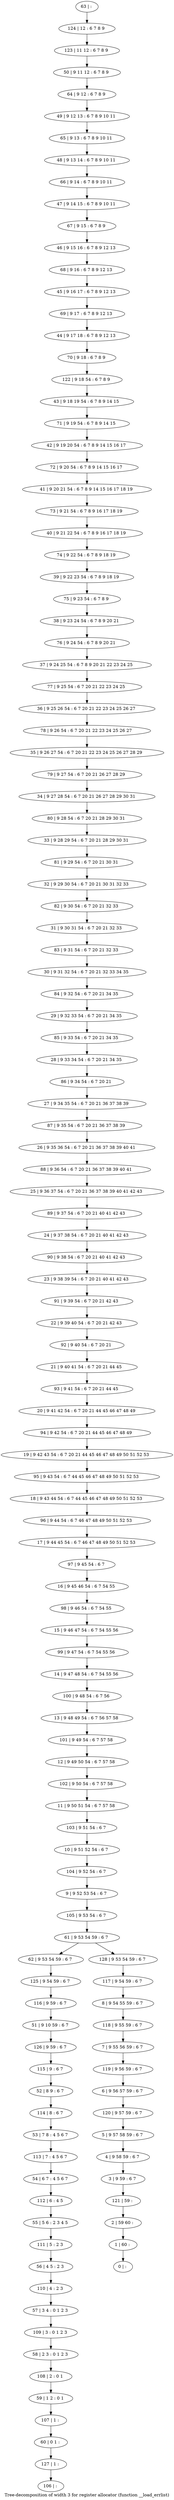 digraph G {
graph [label="Tree-decomposition of width 3 for register allocator (function __load_errlist)"]
0[label="0 | : "];
1[label="1 | 60 : "];
2[label="2 | 59 60 : "];
3[label="3 | 9 59 : 6 7 "];
4[label="4 | 9 58 59 : 6 7 "];
5[label="5 | 9 57 58 59 : 6 7 "];
6[label="6 | 9 56 57 59 : 6 7 "];
7[label="7 | 9 55 56 59 : 6 7 "];
8[label="8 | 9 54 55 59 : 6 7 "];
9[label="9 | 9 52 53 54 : 6 7 "];
10[label="10 | 9 51 52 54 : 6 7 "];
11[label="11 | 9 50 51 54 : 6 7 57 58 "];
12[label="12 | 9 49 50 54 : 6 7 57 58 "];
13[label="13 | 9 48 49 54 : 6 7 56 57 58 "];
14[label="14 | 9 47 48 54 : 6 7 54 55 56 "];
15[label="15 | 9 46 47 54 : 6 7 54 55 56 "];
16[label="16 | 9 45 46 54 : 6 7 54 55 "];
17[label="17 | 9 44 45 54 : 6 7 46 47 48 49 50 51 52 53 "];
18[label="18 | 9 43 44 54 : 6 7 44 45 46 47 48 49 50 51 52 53 "];
19[label="19 | 9 42 43 54 : 6 7 20 21 44 45 46 47 48 49 50 51 52 53 "];
20[label="20 | 9 41 42 54 : 6 7 20 21 44 45 46 47 48 49 "];
21[label="21 | 9 40 41 54 : 6 7 20 21 44 45 "];
22[label="22 | 9 39 40 54 : 6 7 20 21 42 43 "];
23[label="23 | 9 38 39 54 : 6 7 20 21 40 41 42 43 "];
24[label="24 | 9 37 38 54 : 6 7 20 21 40 41 42 43 "];
25[label="25 | 9 36 37 54 : 6 7 20 21 36 37 38 39 40 41 42 43 "];
26[label="26 | 9 35 36 54 : 6 7 20 21 36 37 38 39 40 41 "];
27[label="27 | 9 34 35 54 : 6 7 20 21 36 37 38 39 "];
28[label="28 | 9 33 34 54 : 6 7 20 21 34 35 "];
29[label="29 | 9 32 33 54 : 6 7 20 21 34 35 "];
30[label="30 | 9 31 32 54 : 6 7 20 21 32 33 34 35 "];
31[label="31 | 9 30 31 54 : 6 7 20 21 32 33 "];
32[label="32 | 9 29 30 54 : 6 7 20 21 30 31 32 33 "];
33[label="33 | 9 28 29 54 : 6 7 20 21 28 29 30 31 "];
34[label="34 | 9 27 28 54 : 6 7 20 21 26 27 28 29 30 31 "];
35[label="35 | 9 26 27 54 : 6 7 20 21 22 23 24 25 26 27 28 29 "];
36[label="36 | 9 25 26 54 : 6 7 20 21 22 23 24 25 26 27 "];
37[label="37 | 9 24 25 54 : 6 7 8 9 20 21 22 23 24 25 "];
38[label="38 | 9 23 24 54 : 6 7 8 9 20 21 "];
39[label="39 | 9 22 23 54 : 6 7 8 9 18 19 "];
40[label="40 | 9 21 22 54 : 6 7 8 9 16 17 18 19 "];
41[label="41 | 9 20 21 54 : 6 7 8 9 14 15 16 17 18 19 "];
42[label="42 | 9 19 20 54 : 6 7 8 9 14 15 16 17 "];
43[label="43 | 9 18 19 54 : 6 7 8 9 14 15 "];
44[label="44 | 9 17 18 : 6 7 8 9 12 13 "];
45[label="45 | 9 16 17 : 6 7 8 9 12 13 "];
46[label="46 | 9 15 16 : 6 7 8 9 12 13 "];
47[label="47 | 9 14 15 : 6 7 8 9 10 11 "];
48[label="48 | 9 13 14 : 6 7 8 9 10 11 "];
49[label="49 | 9 12 13 : 6 7 8 9 10 11 "];
50[label="50 | 9 11 12 : 6 7 8 9 "];
51[label="51 | 9 10 59 : 6 7 "];
52[label="52 | 8 9 : 6 7 "];
53[label="53 | 7 8 : 4 5 6 7 "];
54[label="54 | 6 7 : 4 5 6 7 "];
55[label="55 | 5 6 : 2 3 4 5 "];
56[label="56 | 4 5 : 2 3 "];
57[label="57 | 3 4 : 0 1 2 3 "];
58[label="58 | 2 3 : 0 1 2 3 "];
59[label="59 | 1 2 : 0 1 "];
60[label="60 | 0 1 : "];
61[label="61 | 9 53 54 59 : 6 7 "];
62[label="62 | 9 53 54 59 : 6 7 "];
63[label="63 | : "];
64[label="64 | 9 12 : 6 7 8 9 "];
65[label="65 | 9 13 : 6 7 8 9 10 11 "];
66[label="66 | 9 14 : 6 7 8 9 10 11 "];
67[label="67 | 9 15 : 6 7 8 9 "];
68[label="68 | 9 16 : 6 7 8 9 12 13 "];
69[label="69 | 9 17 : 6 7 8 9 12 13 "];
70[label="70 | 9 18 : 6 7 8 9 "];
71[label="71 | 9 19 54 : 6 7 8 9 14 15 "];
72[label="72 | 9 20 54 : 6 7 8 9 14 15 16 17 "];
73[label="73 | 9 21 54 : 6 7 8 9 16 17 18 19 "];
74[label="74 | 9 22 54 : 6 7 8 9 18 19 "];
75[label="75 | 9 23 54 : 6 7 8 9 "];
76[label="76 | 9 24 54 : 6 7 8 9 20 21 "];
77[label="77 | 9 25 54 : 6 7 20 21 22 23 24 25 "];
78[label="78 | 9 26 54 : 6 7 20 21 22 23 24 25 26 27 "];
79[label="79 | 9 27 54 : 6 7 20 21 26 27 28 29 "];
80[label="80 | 9 28 54 : 6 7 20 21 28 29 30 31 "];
81[label="81 | 9 29 54 : 6 7 20 21 30 31 "];
82[label="82 | 9 30 54 : 6 7 20 21 32 33 "];
83[label="83 | 9 31 54 : 6 7 20 21 32 33 "];
84[label="84 | 9 32 54 : 6 7 20 21 34 35 "];
85[label="85 | 9 33 54 : 6 7 20 21 34 35 "];
86[label="86 | 9 34 54 : 6 7 20 21 "];
87[label="87 | 9 35 54 : 6 7 20 21 36 37 38 39 "];
88[label="88 | 9 36 54 : 6 7 20 21 36 37 38 39 40 41 "];
89[label="89 | 9 37 54 : 6 7 20 21 40 41 42 43 "];
90[label="90 | 9 38 54 : 6 7 20 21 40 41 42 43 "];
91[label="91 | 9 39 54 : 6 7 20 21 42 43 "];
92[label="92 | 9 40 54 : 6 7 20 21 "];
93[label="93 | 9 41 54 : 6 7 20 21 44 45 "];
94[label="94 | 9 42 54 : 6 7 20 21 44 45 46 47 48 49 "];
95[label="95 | 9 43 54 : 6 7 44 45 46 47 48 49 50 51 52 53 "];
96[label="96 | 9 44 54 : 6 7 46 47 48 49 50 51 52 53 "];
97[label="97 | 9 45 54 : 6 7 "];
98[label="98 | 9 46 54 : 6 7 54 55 "];
99[label="99 | 9 47 54 : 6 7 54 55 56 "];
100[label="100 | 9 48 54 : 6 7 56 "];
101[label="101 | 9 49 54 : 6 7 57 58 "];
102[label="102 | 9 50 54 : 6 7 57 58 "];
103[label="103 | 9 51 54 : 6 7 "];
104[label="104 | 9 52 54 : 6 7 "];
105[label="105 | 9 53 54 : 6 7 "];
106[label="106 | : "];
107[label="107 | 1 : "];
108[label="108 | 2 : 0 1 "];
109[label="109 | 3 : 0 1 2 3 "];
110[label="110 | 4 : 2 3 "];
111[label="111 | 5 : 2 3 "];
112[label="112 | 6 : 4 5 "];
113[label="113 | 7 : 4 5 6 7 "];
114[label="114 | 8 : 6 7 "];
115[label="115 | 9 : 6 7 "];
116[label="116 | 9 59 : 6 7 "];
117[label="117 | 9 54 59 : 6 7 "];
118[label="118 | 9 55 59 : 6 7 "];
119[label="119 | 9 56 59 : 6 7 "];
120[label="120 | 9 57 59 : 6 7 "];
121[label="121 | 59 : "];
122[label="122 | 9 18 54 : 6 7 8 9 "];
123[label="123 | 11 12 : 6 7 8 9 "];
124[label="124 | 12 : 6 7 8 9 "];
125[label="125 | 9 54 59 : 6 7 "];
126[label="126 | 9 59 : 6 7 "];
127[label="127 | 1 : "];
128[label="128 | 9 53 54 59 : 6 7 "];
107->60 ;
59->107 ;
108->59 ;
58->108 ;
109->58 ;
57->109 ;
110->57 ;
56->110 ;
111->56 ;
55->111 ;
112->55 ;
54->112 ;
113->54 ;
53->113 ;
114->53 ;
52->114 ;
115->52 ;
116->51 ;
125->116 ;
62->125 ;
126->115 ;
51->126 ;
127->106 ;
60->127 ;
63->124 ;
124->123 ;
123->50 ;
50->64 ;
64->49 ;
49->65 ;
65->48 ;
48->66 ;
66->47 ;
47->67 ;
67->46 ;
46->68 ;
68->45 ;
45->69 ;
69->44 ;
44->70 ;
70->122 ;
122->43 ;
43->71 ;
71->42 ;
42->72 ;
72->41 ;
41->73 ;
73->40 ;
40->74 ;
74->39 ;
39->75 ;
75->38 ;
38->76 ;
76->37 ;
37->77 ;
77->36 ;
36->78 ;
78->35 ;
35->79 ;
79->34 ;
34->80 ;
80->33 ;
33->81 ;
81->32 ;
32->82 ;
82->31 ;
31->83 ;
83->30 ;
30->84 ;
84->29 ;
29->85 ;
85->28 ;
28->86 ;
86->27 ;
27->87 ;
87->26 ;
26->88 ;
88->25 ;
25->89 ;
89->24 ;
24->90 ;
90->23 ;
23->91 ;
91->22 ;
22->92 ;
92->21 ;
21->93 ;
93->20 ;
20->94 ;
94->19 ;
19->95 ;
95->18 ;
18->96 ;
96->17 ;
17->97 ;
97->16 ;
16->98 ;
98->15 ;
15->99 ;
99->14 ;
14->100 ;
100->13 ;
13->101 ;
101->12 ;
12->102 ;
102->11 ;
11->103 ;
103->10 ;
10->104 ;
104->9 ;
9->105 ;
105->61 ;
117->8 ;
8->118 ;
118->7 ;
7->119 ;
119->6 ;
6->120 ;
120->5 ;
5->4 ;
4->3 ;
3->121 ;
121->2 ;
2->1 ;
1->0 ;
128->117 ;
61->62 ;
61->128 ;
}
